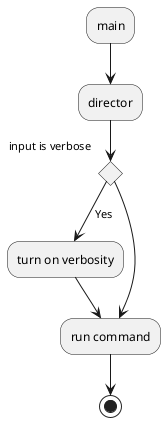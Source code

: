 @startuml
"main"  --> "director"
If "input is verbose" then
--> [Yes] "turn on verbosity"
--> "run command"
else
--> "run command"
Endif
-->(*)
@enduml